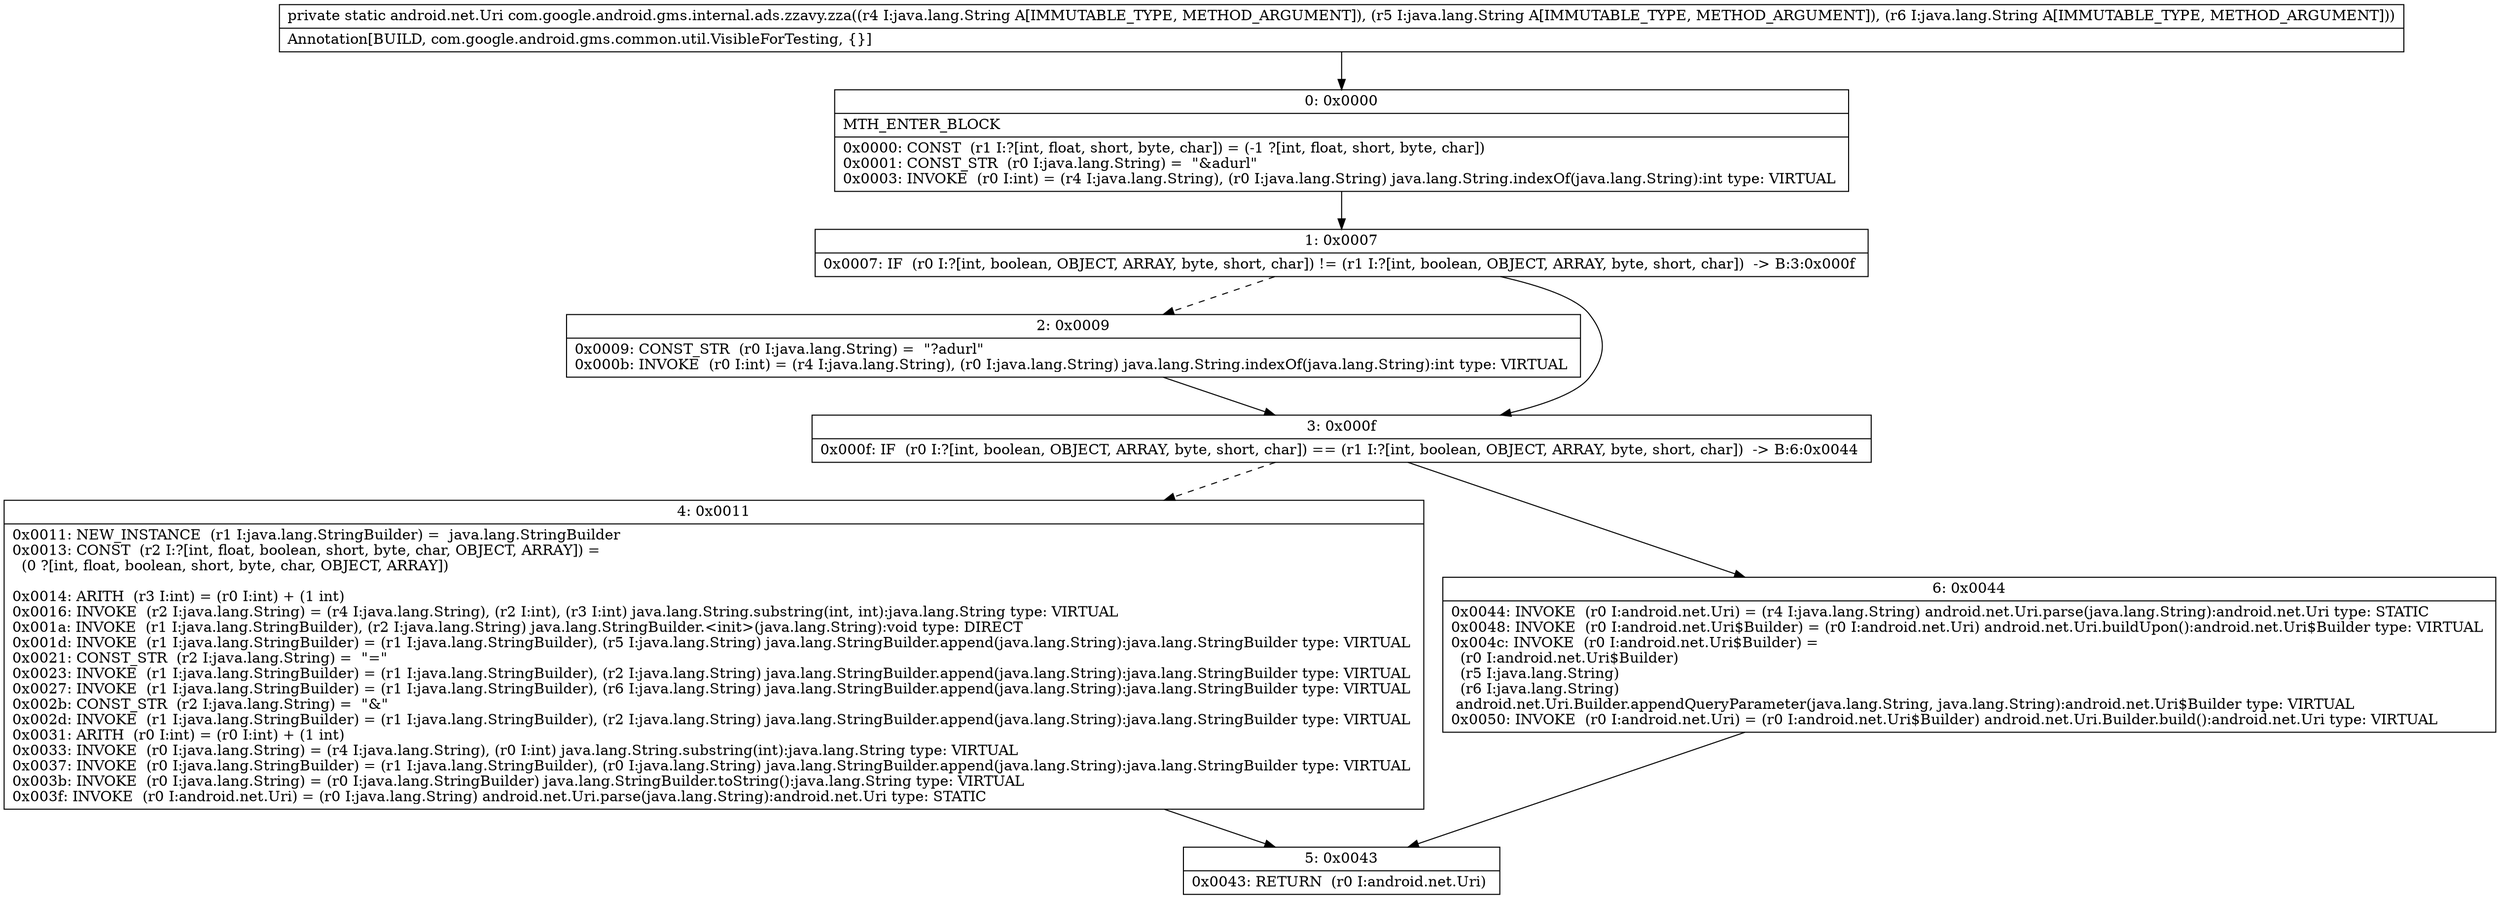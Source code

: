 digraph "CFG forcom.google.android.gms.internal.ads.zzavy.zza(Ljava\/lang\/String;Ljava\/lang\/String;Ljava\/lang\/String;)Landroid\/net\/Uri;" {
Node_0 [shape=record,label="{0\:\ 0x0000|MTH_ENTER_BLOCK\l|0x0000: CONST  (r1 I:?[int, float, short, byte, char]) = (\-1 ?[int, float, short, byte, char]) \l0x0001: CONST_STR  (r0 I:java.lang.String) =  \"&adurl\" \l0x0003: INVOKE  (r0 I:int) = (r4 I:java.lang.String), (r0 I:java.lang.String) java.lang.String.indexOf(java.lang.String):int type: VIRTUAL \l}"];
Node_1 [shape=record,label="{1\:\ 0x0007|0x0007: IF  (r0 I:?[int, boolean, OBJECT, ARRAY, byte, short, char]) != (r1 I:?[int, boolean, OBJECT, ARRAY, byte, short, char])  \-\> B:3:0x000f \l}"];
Node_2 [shape=record,label="{2\:\ 0x0009|0x0009: CONST_STR  (r0 I:java.lang.String) =  \"?adurl\" \l0x000b: INVOKE  (r0 I:int) = (r4 I:java.lang.String), (r0 I:java.lang.String) java.lang.String.indexOf(java.lang.String):int type: VIRTUAL \l}"];
Node_3 [shape=record,label="{3\:\ 0x000f|0x000f: IF  (r0 I:?[int, boolean, OBJECT, ARRAY, byte, short, char]) == (r1 I:?[int, boolean, OBJECT, ARRAY, byte, short, char])  \-\> B:6:0x0044 \l}"];
Node_4 [shape=record,label="{4\:\ 0x0011|0x0011: NEW_INSTANCE  (r1 I:java.lang.StringBuilder) =  java.lang.StringBuilder \l0x0013: CONST  (r2 I:?[int, float, boolean, short, byte, char, OBJECT, ARRAY]) = \l  (0 ?[int, float, boolean, short, byte, char, OBJECT, ARRAY])\l \l0x0014: ARITH  (r3 I:int) = (r0 I:int) + (1 int) \l0x0016: INVOKE  (r2 I:java.lang.String) = (r4 I:java.lang.String), (r2 I:int), (r3 I:int) java.lang.String.substring(int, int):java.lang.String type: VIRTUAL \l0x001a: INVOKE  (r1 I:java.lang.StringBuilder), (r2 I:java.lang.String) java.lang.StringBuilder.\<init\>(java.lang.String):void type: DIRECT \l0x001d: INVOKE  (r1 I:java.lang.StringBuilder) = (r1 I:java.lang.StringBuilder), (r5 I:java.lang.String) java.lang.StringBuilder.append(java.lang.String):java.lang.StringBuilder type: VIRTUAL \l0x0021: CONST_STR  (r2 I:java.lang.String) =  \"=\" \l0x0023: INVOKE  (r1 I:java.lang.StringBuilder) = (r1 I:java.lang.StringBuilder), (r2 I:java.lang.String) java.lang.StringBuilder.append(java.lang.String):java.lang.StringBuilder type: VIRTUAL \l0x0027: INVOKE  (r1 I:java.lang.StringBuilder) = (r1 I:java.lang.StringBuilder), (r6 I:java.lang.String) java.lang.StringBuilder.append(java.lang.String):java.lang.StringBuilder type: VIRTUAL \l0x002b: CONST_STR  (r2 I:java.lang.String) =  \"&\" \l0x002d: INVOKE  (r1 I:java.lang.StringBuilder) = (r1 I:java.lang.StringBuilder), (r2 I:java.lang.String) java.lang.StringBuilder.append(java.lang.String):java.lang.StringBuilder type: VIRTUAL \l0x0031: ARITH  (r0 I:int) = (r0 I:int) + (1 int) \l0x0033: INVOKE  (r0 I:java.lang.String) = (r4 I:java.lang.String), (r0 I:int) java.lang.String.substring(int):java.lang.String type: VIRTUAL \l0x0037: INVOKE  (r0 I:java.lang.StringBuilder) = (r1 I:java.lang.StringBuilder), (r0 I:java.lang.String) java.lang.StringBuilder.append(java.lang.String):java.lang.StringBuilder type: VIRTUAL \l0x003b: INVOKE  (r0 I:java.lang.String) = (r0 I:java.lang.StringBuilder) java.lang.StringBuilder.toString():java.lang.String type: VIRTUAL \l0x003f: INVOKE  (r0 I:android.net.Uri) = (r0 I:java.lang.String) android.net.Uri.parse(java.lang.String):android.net.Uri type: STATIC \l}"];
Node_5 [shape=record,label="{5\:\ 0x0043|0x0043: RETURN  (r0 I:android.net.Uri) \l}"];
Node_6 [shape=record,label="{6\:\ 0x0044|0x0044: INVOKE  (r0 I:android.net.Uri) = (r4 I:java.lang.String) android.net.Uri.parse(java.lang.String):android.net.Uri type: STATIC \l0x0048: INVOKE  (r0 I:android.net.Uri$Builder) = (r0 I:android.net.Uri) android.net.Uri.buildUpon():android.net.Uri$Builder type: VIRTUAL \l0x004c: INVOKE  (r0 I:android.net.Uri$Builder) = \l  (r0 I:android.net.Uri$Builder)\l  (r5 I:java.lang.String)\l  (r6 I:java.lang.String)\l android.net.Uri.Builder.appendQueryParameter(java.lang.String, java.lang.String):android.net.Uri$Builder type: VIRTUAL \l0x0050: INVOKE  (r0 I:android.net.Uri) = (r0 I:android.net.Uri$Builder) android.net.Uri.Builder.build():android.net.Uri type: VIRTUAL \l}"];
MethodNode[shape=record,label="{private static android.net.Uri com.google.android.gms.internal.ads.zzavy.zza((r4 I:java.lang.String A[IMMUTABLE_TYPE, METHOD_ARGUMENT]), (r5 I:java.lang.String A[IMMUTABLE_TYPE, METHOD_ARGUMENT]), (r6 I:java.lang.String A[IMMUTABLE_TYPE, METHOD_ARGUMENT]))  | Annotation[BUILD, com.google.android.gms.common.util.VisibleForTesting, \{\}]\l}"];
MethodNode -> Node_0;
Node_0 -> Node_1;
Node_1 -> Node_2[style=dashed];
Node_1 -> Node_3;
Node_2 -> Node_3;
Node_3 -> Node_4[style=dashed];
Node_3 -> Node_6;
Node_4 -> Node_5;
Node_6 -> Node_5;
}

